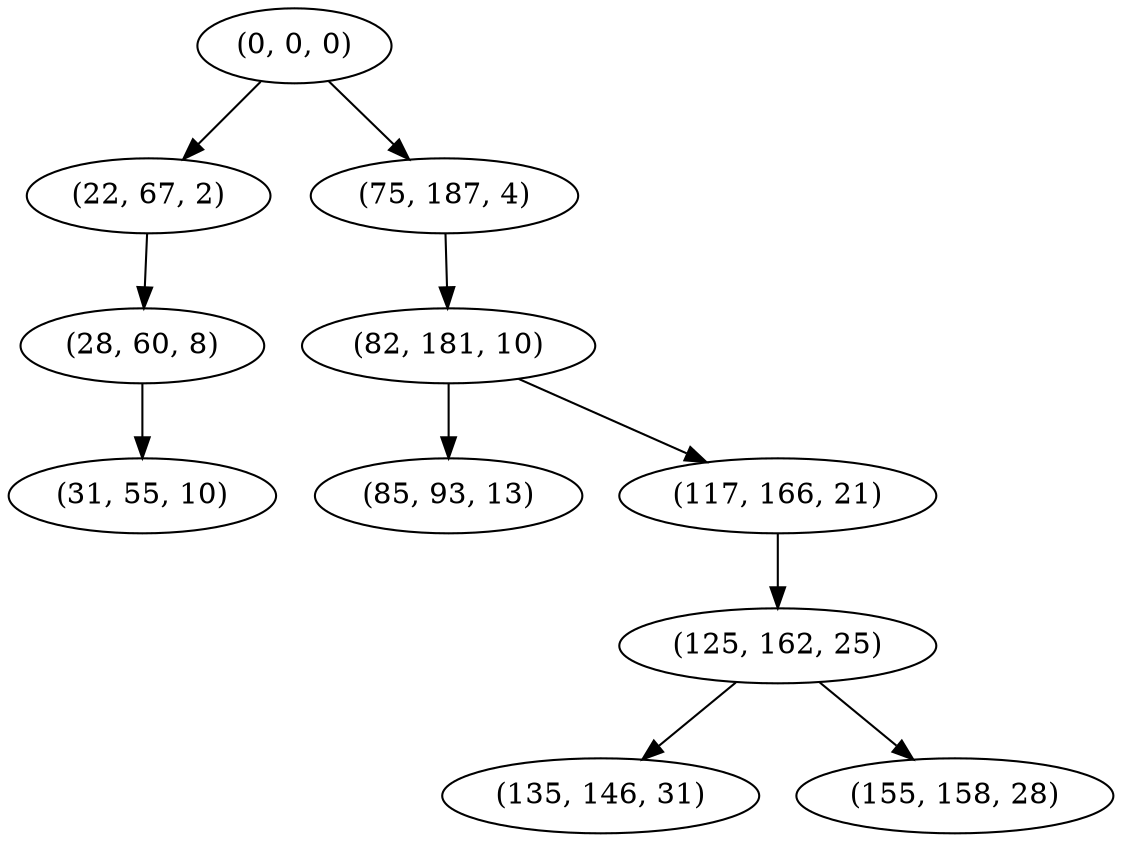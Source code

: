 digraph tree {
    "(0, 0, 0)";
    "(22, 67, 2)";
    "(28, 60, 8)";
    "(31, 55, 10)";
    "(75, 187, 4)";
    "(82, 181, 10)";
    "(85, 93, 13)";
    "(117, 166, 21)";
    "(125, 162, 25)";
    "(135, 146, 31)";
    "(155, 158, 28)";
    "(0, 0, 0)" -> "(22, 67, 2)";
    "(0, 0, 0)" -> "(75, 187, 4)";
    "(22, 67, 2)" -> "(28, 60, 8)";
    "(28, 60, 8)" -> "(31, 55, 10)";
    "(75, 187, 4)" -> "(82, 181, 10)";
    "(82, 181, 10)" -> "(85, 93, 13)";
    "(82, 181, 10)" -> "(117, 166, 21)";
    "(117, 166, 21)" -> "(125, 162, 25)";
    "(125, 162, 25)" -> "(135, 146, 31)";
    "(125, 162, 25)" -> "(155, 158, 28)";
}
